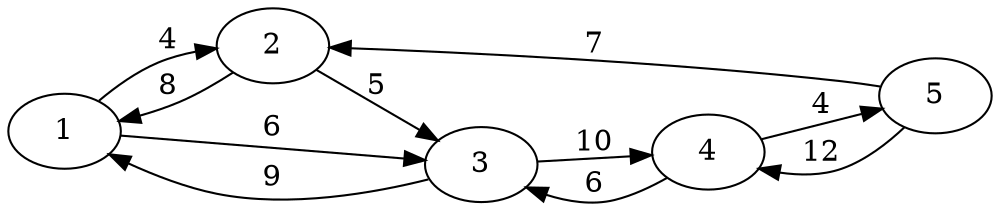 digraph {
    rankdir = "LR"
    1 -> 2 [label=4]
    2 -> 1 [label=8]
    1 -> 3 [label=6]
    3 -> 1 [label=9]
    2 -> 3 [label=5]
    3 -> 4 [label=10]
    4 -> 3 [label=6]
    4 -> 5 [label=4]
    5 -> 4 [label=12]
    5 -> 2 [label=7]
}
